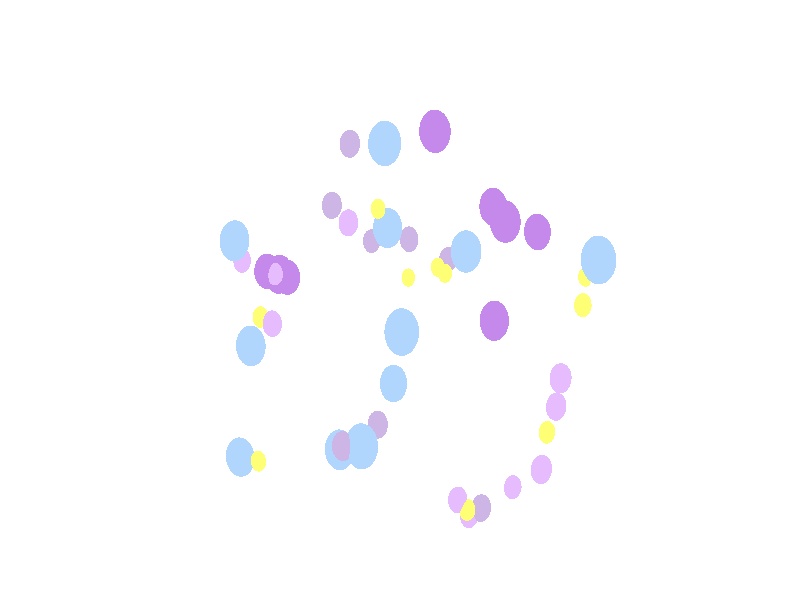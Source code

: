 #include "colors.inc"
#include "finish.inc"

global_settings {assumed_gamma 1 max_trace_level 6}
background {color White}
camera {ultra_wide_angle
  right -108.10*x up 58.91*y
  direction 50.00*z
  location <0,0,50.00> look_at <0,0,0>}
light_source {<  2.00,   3.00,  40.00> color White
  area_light <0.70, 0, 0>, <0, 0.70, 0>, 3, 3
  adaptive 1 jitter}

#declare simple = finish {phong 0.7}
#declare pale = finish {ambient .5 diffuse .85 roughness .001 specular 0.200 }
#declare intermediate = finish {ambient 0.3 diffuse 0.6 specular 0.10 roughness 0.04 }
#declare vmd = finish {ambient .0 diffuse .65 phong 0.1 phong_size 40. specular 0.500 }
#declare jmol = finish {ambient .2 diffuse .6 specular 1 roughness .001 metallic}
#declare ase2 = finish {ambient 0.05 brilliance 3 diffuse 0.6 metallic specular 0.70 roughness 0.04 reflection 0.15}
#declare ase3 = finish {ambient .15 brilliance 2 diffuse .6 metallic specular 1. roughness .001 reflection .0}
#declare glass = finish {ambient .05 diffuse .3 specular 1. roughness .001}
#declare glass2 = finish {ambient .0 diffuse .3 specular 1. reflection .25 roughness .001}
#declare Rcell = 0.070;
#declare Rbond = 0.100;

#macro atom(LOC, R, COL, TRANS, FIN)
  sphere{LOC, R texture{pigment{color COL transmit TRANS} finish{FIN}}}
#end
#macro constrain(LOC, R, COL, TRANS FIN)
union{torus{R, Rcell rotate 45*z texture{pigment{color COL transmit TRANS} finish{FIN}}}
      torus{R, Rcell rotate -45*z texture{pigment{color COL transmit TRANS} finish{FIN}}}
      translate LOC}
#end

atom(< -6.09,  13.68, -10.05>, 1.24, rgb <0.61, 0.47, 0.78>, 0.0, ase2) // #0 
atom(< 10.02, -18.49,  -9.67>, 1.24, rgb <0.61, 0.47, 0.78>, 0.0, ase2) // #1 
atom(< -4.42, -12.10,  -6.96>, 1.91, rgb <0.44, 0.67, 0.98>, 0.0, ase2) // #2 
atom(<  7.89, -17.64,  -6.59>, 0.93, rgb <1.00, 1.00, 0.18>, 0.0, ase2) // #3 
atom(< -1.77,  13.02,  -7.27>, 1.91, rgb <0.44, 0.67, 0.98>, 0.0, ase2) // #4 
atom(< 16.43, -10.84,  -4.36>, 0.93, rgb <1.00, 1.00, 0.18>, 0.0, ase2) // #5 
atom(<-14.90,  -2.03,  -8.11>, 1.14, rgb <0.80, 0.50, 1.00>, 0.0, ase2) // #6 
atom(< -2.77,   8.38, -13.92>, 0.93, rgb <1.00, 1.00, 0.18>, 0.0, ase2) // #7 
atom(<-21.13, -15.21, -13.47>, 1.91, rgb <0.44, 0.67, 0.98>, 0.0, ase2) // #8 
atom(<  6.78, -16.86,  -7.12>, 1.14, rgb <0.80, 0.50, 1.00>, 0.0, ase2) // #9 
atom(<-19.00,  -4.31, -12.86>, 1.91, rgb <0.44, 0.67, 0.98>, 0.0, ase2) // #10 
atom(<  1.18,   2.29, -21.56>, 0.93, rgb <1.00, 1.00, 0.18>, 0.0, ase2) // #11 
atom(< -7.80, -13.98, -13.97>, 1.91, rgb <0.44, 0.67, 0.98>, 0.0, ase2) // #12 
atom(<-20.95,   5.54, -11.95>, 1.91, rgb <0.44, 0.67, 0.98>, 0.0, ase2) // #13 
atom(<-17.14, -14.24,  -8.50>, 0.93, rgb <1.00, 1.00, 0.18>, 0.0, ase2) // #14 
atom(< -5.99,   6.50,  -8.53>, 1.14, rgb <0.80, 0.50, 1.00>, 0.0, ase2) // #15 
atom(< 19.08,  -0.40,  -0.84>, 0.93, rgb <1.00, 1.00, 0.18>, 0.0, ase2) // #16 
atom(< 11.62,  -1.87, -11.97>, 1.81, rgb <0.56, 0.25, 0.83>, 0.0, ase2) // #17 
atom(<-20.27,   3.71, -13.20>, 1.14, rgb <0.80, 0.50, 1.00>, 0.0, ase2) // #18 
atom(< 12.26,   6.67,  -8.13>, 1.81, rgb <0.56, 0.25, 0.83>, 0.0, ase2) // #19 
atom(<  5.09,   3.21, -18.35>, 0.93, rgb <1.00, 1.00, 0.18>, 0.0, ase2) // #20 
atom(<  4.01,  13.95,  -6.71>, 1.81, rgb <0.56, 0.25, 0.83>, 0.0, ase2) // #21 
atom(<-18.55,   2.95, -19.40>, 1.81, rgb <0.56, 0.25, 0.83>, 0.0, ase2) // #22 
atom(< -1.62,   6.81, -16.08>, 1.91, rgb <0.44, 0.67, 0.98>, 0.0, ase2) // #23 
atom(< -0.91,  -8.48, -20.82>, 1.91, rgb <0.44, 0.67, 0.98>, 0.0, ase2) // #24 
atom(<-17.09,   2.45, -20.37>, 1.81, rgb <0.56, 0.25, 0.83>, 0.0, ase2) // #25 
atom(< -8.49,   8.57, -12.53>, 1.24, rgb <0.61, 0.47, 0.78>, 0.0, ase2) // #26 
atom(<  1.21,   5.87, -17.54>, 1.24, rgb <0.61, 0.47, 0.78>, 0.0, ase2) // #27 
atom(<-17.22,   2.62, -18.65>, 1.14, rgb <0.80, 0.50, 1.00>, 0.0, ase2) // #28 
atom(<  8.61, -19.25, -10.07>, 1.14, rgb <0.80, 0.50, 1.00>, 0.0, ase2) // #29 
atom(<-20.49,   5.26, -13.40>, 0.93, rgb <1.00, 1.00, 0.18>, 0.0, ase2) // #30 
atom(<  6.62,   4.06, -19.69>, 1.24, rgb <0.61, 0.47, 0.78>, 0.0, ase2) // #31 
atom(< -6.50, -11.98,  -6.34>, 1.24, rgb <0.61, 0.47, 0.78>, 0.0, ase2) // #32 
atom(<  0.19,  -2.57,  -6.20>, 1.91, rgb <0.44, 0.67, 0.98>, 0.0, ase2) // #33 
atom(< 15.01, -13.12,  -1.17>, 1.14, rgb <0.80, 0.50, 1.00>, 0.0, ase2) // #34 
atom(< -2.72, -11.00, -11.16>, 1.24, rgb <0.61, 0.47, 0.78>, 0.0, ase2) // #35 
atom(<-16.92,   2.85, -20.25>, 1.81, rgb <0.56, 0.25, 0.83>, 0.0, ase2) // #36 
atom(< 17.11,  -8.59,  -3.40>, 1.14, rgb <0.80, 0.50, 1.00>, 0.0, ase2) // #37 
atom(<-15.94,   2.34, -20.94>, 1.81, rgb <0.56, 0.25, 0.83>, 0.0, ase2) // #38 
atom(< 20.91,   3.14,  -0.78>, 1.91, rgb <0.44, 0.67, 0.98>, 0.0, ase2) // #39 
atom(<  8.18,   4.37, -12.54>, 1.91, rgb <0.44, 0.67, 0.98>, 0.0, ase2) // #40 
atom(<-20.21,   2.27, -24.35>, 0.93, rgb <1.00, 1.00, 0.18>, 0.0, ase2) // #41 
atom(< 12.05,   8.77, -14.46>, 1.81, rgb <0.56, 0.25, 0.83>, 0.0, ase2) // #42 
atom(< 16.41,  -5.90,   0.00>, 1.14, rgb <0.80, 0.50, 1.00>, 0.0, ase2) // #43 
atom(< 23.86,   2.20, -12.69>, 0.93, rgb <1.00, 1.00, 0.18>, 0.0, ase2) // #44 
atom(< 18.40,   6.69, -16.20>, 1.81, rgb <0.56, 0.25, 0.83>, 0.0, ase2) // #45 
atom(<-16.41,  -1.48,  -8.34>, 0.93, rgb <1.00, 1.00, 0.18>, 0.0, ase2) // #46 
atom(< -4.05,   6.12, -22.47>, 1.24, rgb <0.61, 0.47, 0.78>, 0.0, ase2) // #47 
atom(<  5.97,   2.58, -17.26>, 0.93, rgb <1.00, 1.00, 0.18>, 0.0, ase2) // #48 
atom(< 14.59, -17.54, -12.52>, 1.14, rgb <0.80, 0.50, 1.00>, 0.0, ase2) // #49 
